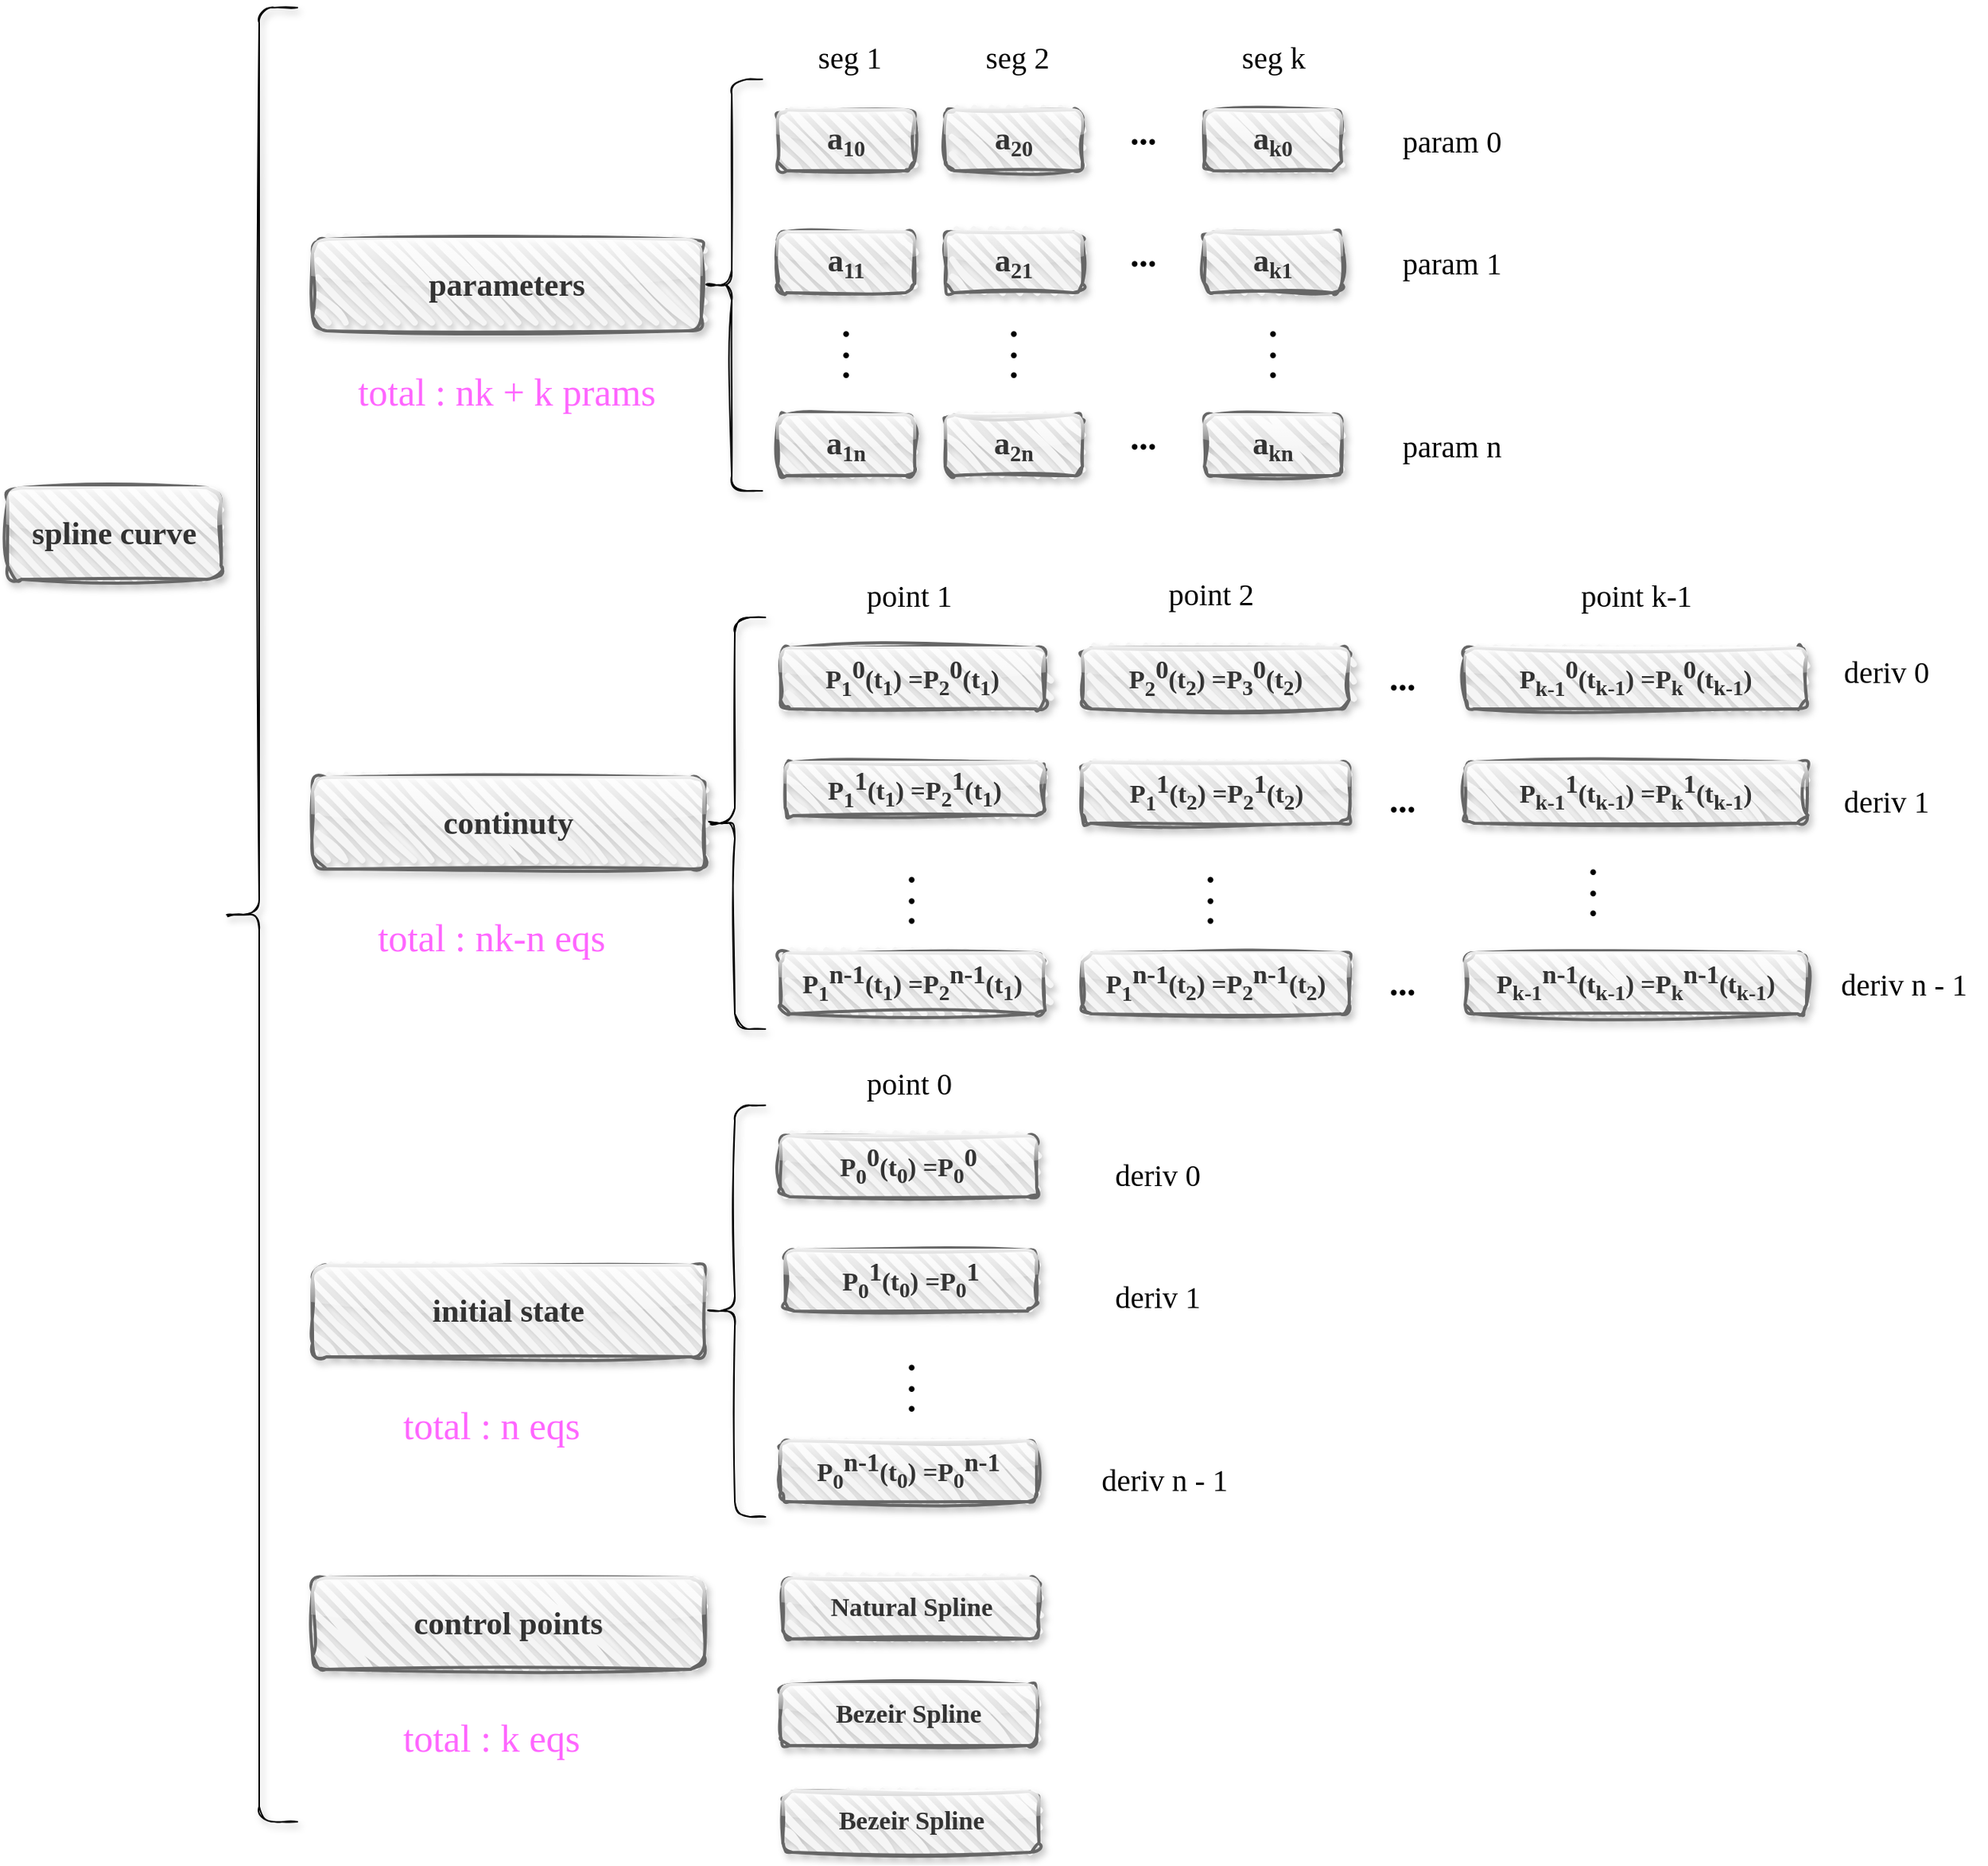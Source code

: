 <mxfile version="20.8.10" type="github">
  <diagram id="RP8IWfwk39rAmQziPTDp" name="第 1 页">
    <mxGraphModel dx="1353" dy="870" grid="1" gridSize="10" guides="1" tooltips="1" connect="1" arrows="1" fold="1" page="0" pageScale="1" pageWidth="827" pageHeight="1169" math="0" shadow="0">
      <root>
        <mxCell id="0" />
        <mxCell id="1" parent="0" />
        <mxCell id="UCBTB68MIQLqstXjyW7Y-3" value="spline curve" style="rounded=1;whiteSpace=wrap;html=1;strokeWidth=2;fillWeight=4;hachureGap=8;hachureAngle=45;fillColor=#f5f5f5;sketch=1;shadow=1;glass=1;fillStyle=hatch;fontFamily=Comic Sans MS;fontSize=21;strokeColor=#666666;curveFitting=1;jiggle=2;fontStyle=1;fontColor=#333333;" parent="1" vertex="1">
          <mxGeometry x="60" y="515" width="140" height="60" as="geometry" />
        </mxCell>
        <mxCell id="UCBTB68MIQLqstXjyW7Y-6" value="parameters" style="rounded=1;whiteSpace=wrap;html=1;strokeWidth=2;fillWeight=4;hachureGap=8;hachureAngle=45;fillColor=#f5f5f5;sketch=1;shadow=1;glass=1;fillStyle=hatch;fontFamily=Comic Sans MS;fontSize=21;strokeColor=#666666;curveFitting=1;jiggle=2;fontStyle=1;fontColor=#333333;" parent="1" vertex="1">
          <mxGeometry x="260" y="352" width="255" height="60" as="geometry" />
        </mxCell>
        <mxCell id="UCBTB68MIQLqstXjyW7Y-7" value="" style="shape=curlyBracket;whiteSpace=wrap;html=1;rounded=1;labelPosition=left;verticalLabelPosition=middle;align=right;verticalAlign=middle;shadow=1;glass=1;sketch=1;fillStyle=hatch;strokeWidth=1;fontFamily=Comic Sans MS;fontSize=21;fontColor=#663300;gradientColor=none;" parent="1" vertex="1">
          <mxGeometry x="200" y="200" width="50" height="1190" as="geometry" />
        </mxCell>
        <mxCell id="UCBTB68MIQLqstXjyW7Y-8" value="" style="shape=curlyBracket;whiteSpace=wrap;html=1;rounded=1;labelPosition=left;verticalLabelPosition=middle;align=right;verticalAlign=middle;shadow=1;glass=1;sketch=1;fillStyle=hatch;strokeWidth=1;fontFamily=Comic Sans MS;fontSize=21;fontColor=#663300;gradientColor=none;" parent="1" vertex="1">
          <mxGeometry x="515" y="247" width="40" height="270" as="geometry" />
        </mxCell>
        <mxCell id="UCBTB68MIQLqstXjyW7Y-10" value="a&lt;span style=&quot;font-size: 17.5px;&quot;&gt;&lt;sub&gt;11&lt;/sub&gt;&lt;/span&gt;" style="rounded=1;whiteSpace=wrap;html=1;strokeWidth=2;fillWeight=4;hachureGap=8;hachureAngle=45;fillColor=#f5f5f5;sketch=1;shadow=1;glass=1;fillStyle=hatch;fontFamily=Comic Sans MS;fontSize=21;strokeColor=#666666;curveFitting=1;jiggle=2;fontStyle=1;fontColor=#333333;" parent="1" vertex="1">
          <mxGeometry x="565" y="347" width="90" height="40" as="geometry" />
        </mxCell>
        <mxCell id="UCBTB68MIQLqstXjyW7Y-13" value="&lt;p style=&quot;line-height: 60%; font-size: 23px;&quot;&gt;&lt;b&gt;.&lt;br&gt;.&lt;br&gt;.&lt;/b&gt;&lt;br&gt;&lt;/p&gt;" style="text;html=1;strokeColor=none;fillColor=none;align=center;verticalAlign=middle;whiteSpace=wrap;rounded=0;fontSize=21;fontFamily=Comic Sans MS;fontColor=#000000;" parent="1" vertex="1">
          <mxGeometry x="580" y="407" width="60" height="30" as="geometry" />
        </mxCell>
        <mxCell id="UCBTB68MIQLqstXjyW7Y-14" value="a&lt;span style=&quot;font-size: 17.5px;&quot;&gt;&lt;sub&gt;1n&lt;/sub&gt;&lt;/span&gt;" style="rounded=1;whiteSpace=wrap;html=1;strokeWidth=2;fillWeight=4;hachureGap=8;hachureAngle=45;fillColor=#f5f5f5;sketch=1;shadow=1;glass=1;fillStyle=hatch;fontFamily=Comic Sans MS;fontSize=21;strokeColor=#666666;curveFitting=1;jiggle=2;fontStyle=1;fontColor=#333333;" parent="1" vertex="1">
          <mxGeometry x="565" y="467" width="90" height="40" as="geometry" />
        </mxCell>
        <mxCell id="UCBTB68MIQLqstXjyW7Y-15" value="a&lt;span style=&quot;font-size: 17.5px;&quot;&gt;&lt;sub&gt;20&lt;/sub&gt;&lt;/span&gt;" style="rounded=1;whiteSpace=wrap;html=1;strokeWidth=2;fillWeight=4;hachureGap=8;hachureAngle=45;fillColor=#f5f5f5;sketch=1;shadow=1;glass=1;fillStyle=hatch;fontFamily=Comic Sans MS;fontSize=21;strokeColor=#666666;curveFitting=1;jiggle=2;fontStyle=1;fontColor=#333333;" parent="1" vertex="1">
          <mxGeometry x="675" y="267" width="90" height="40" as="geometry" />
        </mxCell>
        <mxCell id="UCBTB68MIQLqstXjyW7Y-16" value="a&lt;span style=&quot;font-size: 17.5px;&quot;&gt;&lt;sub&gt;21&lt;/sub&gt;&lt;/span&gt;" style="rounded=1;whiteSpace=wrap;html=1;strokeWidth=2;fillWeight=4;hachureGap=8;hachureAngle=45;fillColor=#f5f5f5;sketch=1;shadow=1;glass=1;fillStyle=hatch;fontFamily=Comic Sans MS;fontSize=21;strokeColor=#666666;curveFitting=1;jiggle=2;fontStyle=1;fontColor=#333333;" parent="1" vertex="1">
          <mxGeometry x="675" y="347" width="90" height="40" as="geometry" />
        </mxCell>
        <mxCell id="UCBTB68MIQLqstXjyW7Y-17" value="&lt;p style=&quot;line-height: 60%; font-size: 23px;&quot;&gt;&lt;b&gt;.&lt;br&gt;.&lt;br&gt;.&lt;/b&gt;&lt;br&gt;&lt;/p&gt;" style="text;html=1;strokeColor=none;fillColor=none;align=center;verticalAlign=middle;whiteSpace=wrap;rounded=0;fontSize=21;fontFamily=Comic Sans MS;fontColor=#000000;" parent="1" vertex="1">
          <mxGeometry x="690" y="407" width="60" height="30" as="geometry" />
        </mxCell>
        <mxCell id="UCBTB68MIQLqstXjyW7Y-18" value="a&lt;span style=&quot;font-size: 17.5px;&quot;&gt;&lt;sub&gt;2n&lt;/sub&gt;&lt;/span&gt;" style="rounded=1;whiteSpace=wrap;html=1;strokeWidth=2;fillWeight=4;hachureGap=8;hachureAngle=45;fillColor=#f5f5f5;sketch=1;shadow=1;glass=1;fillStyle=hatch;fontFamily=Comic Sans MS;fontSize=21;strokeColor=#666666;curveFitting=1;jiggle=2;fontStyle=1;fontColor=#333333;" parent="1" vertex="1">
          <mxGeometry x="675" y="467" width="90" height="40" as="geometry" />
        </mxCell>
        <mxCell id="UCBTB68MIQLqstXjyW7Y-19" value="a&lt;span style=&quot;font-size: 17.5px;&quot;&gt;&lt;sub&gt;10&lt;/sub&gt;&lt;/span&gt;" style="rounded=1;whiteSpace=wrap;html=1;strokeWidth=2;fillWeight=4;hachureGap=8;hachureAngle=45;fillColor=#f5f5f5;sketch=1;shadow=1;glass=1;fillStyle=hatch;fontFamily=Comic Sans MS;fontSize=21;strokeColor=#666666;curveFitting=1;jiggle=2;fontStyle=1;fontColor=#333333;" parent="1" vertex="1">
          <mxGeometry x="565" y="267" width="90" height="40" as="geometry" />
        </mxCell>
        <mxCell id="UCBTB68MIQLqstXjyW7Y-20" value="a&lt;span style=&quot;font-size: 17.5px;&quot;&gt;&lt;sub&gt;k0&lt;/sub&gt;&lt;/span&gt;" style="rounded=1;whiteSpace=wrap;html=1;strokeWidth=2;fillWeight=4;hachureGap=8;hachureAngle=45;fillColor=#f5f5f5;sketch=1;shadow=1;glass=1;fillStyle=hatch;fontFamily=Comic Sans MS;fontSize=21;strokeColor=#666666;curveFitting=1;jiggle=2;fontStyle=1;fontColor=#333333;" parent="1" vertex="1">
          <mxGeometry x="845" y="267" width="90" height="40" as="geometry" />
        </mxCell>
        <mxCell id="UCBTB68MIQLqstXjyW7Y-21" value="a&lt;span style=&quot;font-size: 17.5px;&quot;&gt;&lt;sub&gt;k1&lt;/sub&gt;&lt;/span&gt;" style="rounded=1;whiteSpace=wrap;html=1;strokeWidth=2;fillWeight=4;hachureGap=8;hachureAngle=45;fillColor=#f5f5f5;sketch=1;shadow=1;glass=1;fillStyle=hatch;fontFamily=Comic Sans MS;fontSize=21;strokeColor=#666666;curveFitting=1;jiggle=2;fontStyle=1;fontColor=#333333;" parent="1" vertex="1">
          <mxGeometry x="845" y="347" width="90" height="40" as="geometry" />
        </mxCell>
        <mxCell id="UCBTB68MIQLqstXjyW7Y-22" value="&lt;p style=&quot;line-height: 60%; font-size: 23px;&quot;&gt;&lt;b&gt;.&lt;br&gt;.&lt;br&gt;.&lt;/b&gt;&lt;br&gt;&lt;/p&gt;" style="text;html=1;strokeColor=none;fillColor=none;align=center;verticalAlign=middle;whiteSpace=wrap;rounded=0;fontSize=21;fontFamily=Comic Sans MS;fontColor=#000000;" parent="1" vertex="1">
          <mxGeometry x="860" y="407" width="60" height="30" as="geometry" />
        </mxCell>
        <mxCell id="UCBTB68MIQLqstXjyW7Y-23" value="a&lt;span style=&quot;font-size: 17.5px;&quot;&gt;&lt;sub&gt;kn&lt;/sub&gt;&lt;/span&gt;" style="rounded=1;whiteSpace=wrap;html=1;strokeWidth=2;fillWeight=4;hachureGap=8;hachureAngle=45;fillColor=#f5f5f5;sketch=1;shadow=1;glass=1;fillStyle=hatch;fontFamily=Comic Sans MS;fontSize=21;strokeColor=#666666;curveFitting=1;jiggle=2;fontStyle=1;fontColor=#333333;" parent="1" vertex="1">
          <mxGeometry x="845" y="467" width="90" height="40" as="geometry" />
        </mxCell>
        <mxCell id="UCBTB68MIQLqstXjyW7Y-24" value="&lt;p style=&quot;line-height: 60%; font-size: 23px;&quot;&gt;&lt;b&gt;...&lt;/b&gt;&lt;br&gt;&lt;/p&gt;" style="text;html=1;strokeColor=none;fillColor=none;align=center;verticalAlign=middle;whiteSpace=wrap;rounded=0;fontSize=21;fontFamily=Comic Sans MS;fontColor=#000000;" parent="1" vertex="1">
          <mxGeometry x="775" y="267" width="60" height="30" as="geometry" />
        </mxCell>
        <mxCell id="UCBTB68MIQLqstXjyW7Y-25" value="&lt;p style=&quot;line-height: 60%; font-size: 23px;&quot;&gt;&lt;b&gt;...&lt;/b&gt;&lt;br&gt;&lt;/p&gt;" style="text;html=1;strokeColor=none;fillColor=none;align=center;verticalAlign=middle;whiteSpace=wrap;rounded=0;fontSize=21;fontFamily=Comic Sans MS;fontColor=#000000;" parent="1" vertex="1">
          <mxGeometry x="775" y="347" width="60" height="30" as="geometry" />
        </mxCell>
        <mxCell id="UCBTB68MIQLqstXjyW7Y-26" value="&lt;p style=&quot;line-height: 60%; font-size: 23px;&quot;&gt;&lt;b&gt;...&lt;/b&gt;&lt;br&gt;&lt;/p&gt;" style="text;html=1;strokeColor=none;fillColor=none;align=center;verticalAlign=middle;whiteSpace=wrap;rounded=0;fontSize=21;fontFamily=Comic Sans MS;fontColor=#000000;" parent="1" vertex="1">
          <mxGeometry x="775" y="467" width="60" height="30" as="geometry" />
        </mxCell>
        <mxCell id="UCBTB68MIQLqstXjyW7Y-28" value="&lt;p style=&quot;line-height: 60%; font-size: 20px;&quot;&gt;&lt;span style=&quot;font-size: 20px;&quot;&gt;seg 1&lt;/span&gt;&lt;br style=&quot;font-size: 20px;&quot;&gt;&lt;/p&gt;" style="text;html=1;strokeColor=none;fillColor=none;align=center;verticalAlign=middle;whiteSpace=wrap;rounded=0;fontSize=20;fontFamily=Comic Sans MS;fontColor=#000000;fontStyle=0" parent="1" vertex="1">
          <mxGeometry x="570" y="217" width="85" height="30" as="geometry" />
        </mxCell>
        <mxCell id="UCBTB68MIQLqstXjyW7Y-29" value="&lt;p style=&quot;line-height: 60%; font-size: 20px;&quot;&gt;&lt;span style=&quot;font-size: 20px;&quot;&gt;seg 2&lt;/span&gt;&lt;br style=&quot;font-size: 20px;&quot;&gt;&lt;/p&gt;" style="text;html=1;strokeColor=none;fillColor=none;align=center;verticalAlign=middle;whiteSpace=wrap;rounded=0;fontSize=20;fontFamily=Comic Sans MS;fontColor=#000000;fontStyle=0" parent="1" vertex="1">
          <mxGeometry x="680" y="217" width="85" height="30" as="geometry" />
        </mxCell>
        <mxCell id="UCBTB68MIQLqstXjyW7Y-30" value="&lt;p style=&quot;line-height: 60%; font-size: 20px;&quot;&gt;&lt;span style=&quot;font-size: 20px;&quot;&gt;seg k&lt;/span&gt;&lt;br style=&quot;font-size: 20px;&quot;&gt;&lt;/p&gt;" style="text;html=1;strokeColor=none;fillColor=none;align=center;verticalAlign=middle;whiteSpace=wrap;rounded=0;fontSize=20;fontFamily=Comic Sans MS;fontColor=#000000;fontStyle=0" parent="1" vertex="1">
          <mxGeometry x="847.5" y="217" width="85" height="30" as="geometry" />
        </mxCell>
        <mxCell id="UCBTB68MIQLqstXjyW7Y-31" value="&lt;p style=&quot;line-height: 60%; font-size: 20px;&quot;&gt;&lt;span style=&quot;font-size: 20px;&quot;&gt;param 0&lt;/span&gt;&lt;br style=&quot;font-size: 20px;&quot;&gt;&lt;/p&gt;" style="text;html=1;strokeColor=none;fillColor=none;align=center;verticalAlign=middle;whiteSpace=wrap;rounded=0;fontSize=20;fontFamily=Comic Sans MS;fontColor=#000000;fontStyle=0" parent="1" vertex="1">
          <mxGeometry x="965" y="272" width="85" height="30" as="geometry" />
        </mxCell>
        <mxCell id="UCBTB68MIQLqstXjyW7Y-32" value="&lt;p style=&quot;line-height: 60%; font-size: 20px;&quot;&gt;&lt;span style=&quot;font-size: 20px;&quot;&gt;param 1&lt;/span&gt;&lt;br style=&quot;font-size: 20px;&quot;&gt;&lt;/p&gt;" style="text;html=1;strokeColor=none;fillColor=none;align=center;verticalAlign=middle;whiteSpace=wrap;rounded=0;fontSize=20;fontFamily=Comic Sans MS;fontColor=#000000;fontStyle=0" parent="1" vertex="1">
          <mxGeometry x="965" y="352" width="85" height="30" as="geometry" />
        </mxCell>
        <mxCell id="UCBTB68MIQLqstXjyW7Y-33" value="&lt;p style=&quot;line-height: 60%; font-size: 20px;&quot;&gt;&lt;span style=&quot;font-size: 20px;&quot;&gt;param n&lt;/span&gt;&lt;br style=&quot;font-size: 20px;&quot;&gt;&lt;/p&gt;" style="text;html=1;strokeColor=none;fillColor=none;align=center;verticalAlign=middle;whiteSpace=wrap;rounded=0;fontSize=20;fontFamily=Comic Sans MS;fontColor=#000000;fontStyle=0" parent="1" vertex="1">
          <mxGeometry x="965" y="472" width="85" height="30" as="geometry" />
        </mxCell>
        <mxCell id="UCBTB68MIQLqstXjyW7Y-34" value="&lt;p style=&quot;line-height: 60%; font-size: 25px;&quot;&gt;&lt;span style=&quot;font-size: 25px;&quot;&gt;total : nk + k prams&lt;/span&gt;&lt;br style=&quot;font-size: 25px;&quot;&gt;&lt;/p&gt;" style="text;html=1;strokeColor=none;fillColor=none;align=center;verticalAlign=middle;whiteSpace=wrap;rounded=0;fontSize=25;fontFamily=Comic Sans MS;fontColor=#FF66FF;fontStyle=0" parent="1" vertex="1">
          <mxGeometry x="240" y="437" width="295" height="30" as="geometry" />
        </mxCell>
        <mxCell id="UCBTB68MIQLqstXjyW7Y-35" value="continuty" style="rounded=1;whiteSpace=wrap;html=1;strokeWidth=2;fillWeight=4;hachureGap=8;hachureAngle=45;fillColor=#f5f5f5;sketch=1;shadow=1;glass=1;fillStyle=hatch;fontFamily=Comic Sans MS;fontSize=21;strokeColor=#666666;curveFitting=1;jiggle=2;fontStyle=1;fontColor=#333333;" parent="1" vertex="1">
          <mxGeometry x="260" y="705" width="257" height="60" as="geometry" />
        </mxCell>
        <mxCell id="UCBTB68MIQLqstXjyW7Y-36" value="" style="shape=curlyBracket;whiteSpace=wrap;html=1;rounded=1;labelPosition=left;verticalLabelPosition=middle;align=right;verticalAlign=middle;shadow=1;glass=1;sketch=1;fillStyle=hatch;strokeWidth=1;fontFamily=Comic Sans MS;fontSize=21;fontColor=#663300;gradientColor=none;" parent="1" vertex="1">
          <mxGeometry x="517" y="600" width="40" height="270" as="geometry" />
        </mxCell>
        <mxCell id="UCBTB68MIQLqstXjyW7Y-38" value="&lt;p style=&quot;line-height: 60%; font-size: 23px;&quot;&gt;&lt;b&gt;.&lt;br&gt;.&lt;br&gt;.&lt;/b&gt;&lt;br&gt;&lt;/p&gt;" style="text;html=1;strokeColor=none;fillColor=none;align=center;verticalAlign=middle;whiteSpace=wrap;rounded=0;fontSize=21;fontFamily=Comic Sans MS;fontColor=#000000;" parent="1" vertex="1">
          <mxGeometry x="622.5" y="765" width="60" height="30" as="geometry" />
        </mxCell>
        <mxCell id="UCBTB68MIQLqstXjyW7Y-42" value="&lt;p style=&quot;line-height: 60%; font-size: 23px;&quot;&gt;&lt;b&gt;.&lt;br&gt;.&lt;br&gt;.&lt;/b&gt;&lt;br&gt;&lt;/p&gt;" style="text;html=1;strokeColor=none;fillColor=none;align=center;verticalAlign=middle;whiteSpace=wrap;rounded=0;fontSize=21;fontFamily=Comic Sans MS;fontColor=#000000;" parent="1" vertex="1">
          <mxGeometry x="819" y="765" width="60" height="30" as="geometry" />
        </mxCell>
        <mxCell id="UCBTB68MIQLqstXjyW7Y-44" value="P&lt;span style=&quot;font-size: 17px;&quot;&gt;&lt;sub&gt;1&lt;/sub&gt;&lt;/span&gt;&lt;sup style=&quot;font-size: 17px;&quot;&gt;0&lt;/sup&gt;(t&lt;sub&gt;1&lt;/sub&gt;) =P&lt;sub&gt;2&lt;/sub&gt;&lt;sup style=&quot;border-color: var(--border-color); font-size: 17px;&quot;&gt;0&lt;/sup&gt;(t&lt;sub style=&quot;border-color: var(--border-color);&quot;&gt;1&lt;/sub&gt;)" style="rounded=1;whiteSpace=wrap;html=1;strokeWidth=2;fillWeight=4;hachureGap=8;hachureAngle=45;fillColor=#f5f5f5;sketch=1;shadow=1;glass=1;fillStyle=hatch;fontFamily=Comic Sans MS;fontSize=17;strokeColor=#666666;curveFitting=1;jiggle=2;fontStyle=1;fontColor=#333333;" parent="1" vertex="1">
          <mxGeometry x="567" y="620" width="173" height="40" as="geometry" />
        </mxCell>
        <mxCell id="UCBTB68MIQLqstXjyW7Y-47" value="&lt;p style=&quot;line-height: 60%; font-size: 23px;&quot;&gt;&lt;b&gt;.&lt;br&gt;.&lt;br&gt;.&lt;/b&gt;&lt;br&gt;&lt;/p&gt;" style="text;html=1;strokeColor=none;fillColor=none;align=center;verticalAlign=middle;whiteSpace=wrap;rounded=0;fontSize=21;fontFamily=Comic Sans MS;fontColor=#000000;" parent="1" vertex="1">
          <mxGeometry x="1070" y="760" width="60" height="30" as="geometry" />
        </mxCell>
        <mxCell id="UCBTB68MIQLqstXjyW7Y-49" value="&lt;p style=&quot;line-height: 60%; font-size: 23px;&quot;&gt;&lt;b&gt;...&lt;/b&gt;&lt;br&gt;&lt;/p&gt;" style="text;html=1;strokeColor=none;fillColor=none;align=center;verticalAlign=middle;whiteSpace=wrap;rounded=0;fontSize=21;fontFamily=Comic Sans MS;fontColor=#000000;" parent="1" vertex="1">
          <mxGeometry x="945" y="625" width="60" height="30" as="geometry" />
        </mxCell>
        <mxCell id="UCBTB68MIQLqstXjyW7Y-50" value="&lt;p style=&quot;line-height: 60%; font-size: 23px;&quot;&gt;&lt;b&gt;...&lt;/b&gt;&lt;br&gt;&lt;/p&gt;" style="text;html=1;strokeColor=none;fillColor=none;align=center;verticalAlign=middle;whiteSpace=wrap;rounded=0;fontSize=21;fontFamily=Comic Sans MS;fontColor=#000000;" parent="1" vertex="1">
          <mxGeometry x="945" y="705" width="60" height="30" as="geometry" />
        </mxCell>
        <mxCell id="UCBTB68MIQLqstXjyW7Y-51" value="&lt;p style=&quot;line-height: 60%; font-size: 23px;&quot;&gt;&lt;b&gt;...&lt;/b&gt;&lt;br&gt;&lt;/p&gt;" style="text;html=1;strokeColor=none;fillColor=none;align=center;verticalAlign=middle;whiteSpace=wrap;rounded=0;fontSize=21;fontFamily=Comic Sans MS;fontColor=#000000;" parent="1" vertex="1">
          <mxGeometry x="945" y="825" width="60" height="30" as="geometry" />
        </mxCell>
        <mxCell id="UCBTB68MIQLqstXjyW7Y-52" value="&lt;p style=&quot;line-height: 60%; font-size: 20px;&quot;&gt;&lt;span style=&quot;font-size: 20px;&quot;&gt;point 1&lt;/span&gt;&lt;br style=&quot;font-size: 20px;&quot;&gt;&lt;/p&gt;" style="text;html=1;strokeColor=none;fillColor=none;align=center;verticalAlign=middle;whiteSpace=wrap;rounded=0;fontSize=20;fontFamily=Comic Sans MS;fontColor=#000000;fontStyle=0" parent="1" vertex="1">
          <mxGeometry x="608.5" y="570" width="85" height="30" as="geometry" />
        </mxCell>
        <mxCell id="UCBTB68MIQLqstXjyW7Y-53" value="&lt;p style=&quot;line-height: 60%; font-size: 20px;&quot;&gt;&lt;span style=&quot;font-size: 20px;&quot;&gt;point 2&lt;/span&gt;&lt;br style=&quot;font-size: 20px;&quot;&gt;&lt;/p&gt;" style="text;html=1;strokeColor=none;fillColor=none;align=center;verticalAlign=middle;whiteSpace=wrap;rounded=0;fontSize=20;fontFamily=Comic Sans MS;fontColor=#000000;fontStyle=0" parent="1" vertex="1">
          <mxGeometry x="806.5" y="569" width="85" height="30" as="geometry" />
        </mxCell>
        <mxCell id="UCBTB68MIQLqstXjyW7Y-54" value="&lt;p style=&quot;line-height: 60%; font-size: 20px;&quot;&gt;&lt;span style=&quot;font-size: 20px;&quot;&gt;point k-1&lt;/span&gt;&lt;br style=&quot;font-size: 20px;&quot;&gt;&lt;/p&gt;" style="text;html=1;strokeColor=none;fillColor=none;align=center;verticalAlign=middle;whiteSpace=wrap;rounded=0;fontSize=20;fontFamily=Comic Sans MS;fontColor=#000000;fontStyle=0" parent="1" vertex="1">
          <mxGeometry x="1085.5" y="570" width="85" height="30" as="geometry" />
        </mxCell>
        <mxCell id="UCBTB68MIQLqstXjyW7Y-55" value="&lt;p style=&quot;line-height: 60%; font-size: 20px;&quot;&gt;&lt;span style=&quot;font-size: 20px;&quot;&gt;deriv 0&lt;/span&gt;&lt;br style=&quot;font-size: 20px;&quot;&gt;&lt;/p&gt;" style="text;html=1;strokeColor=none;fillColor=none;align=center;verticalAlign=middle;whiteSpace=wrap;rounded=0;fontSize=20;fontFamily=Comic Sans MS;fontColor=#000000;fontStyle=0" parent="1" vertex="1">
          <mxGeometry x="1250" y="620" width="85" height="30" as="geometry" />
        </mxCell>
        <mxCell id="UCBTB68MIQLqstXjyW7Y-56" value="deriv&lt;span style=&quot;background-color: initial;&quot;&gt;&amp;nbsp;1&lt;/span&gt;" style="text;html=1;strokeColor=none;fillColor=none;align=center;verticalAlign=middle;whiteSpace=wrap;rounded=0;fontSize=20;fontFamily=Comic Sans MS;fontColor=#000000;fontStyle=0" parent="1" vertex="1">
          <mxGeometry x="1250" y="705" width="85" height="30" as="geometry" />
        </mxCell>
        <mxCell id="UCBTB68MIQLqstXjyW7Y-57" value="&lt;p style=&quot;line-height: 60%; font-size: 20px;&quot;&gt;&lt;span style=&quot;font-size: 20px;&quot;&gt;deriv n - 1&lt;/span&gt;&lt;br style=&quot;font-size: 20px;&quot;&gt;&lt;/p&gt;" style="text;html=1;strokeColor=none;fillColor=none;align=center;verticalAlign=middle;whiteSpace=wrap;rounded=0;fontSize=20;fontFamily=Comic Sans MS;fontColor=#000000;fontStyle=0" parent="1" vertex="1">
          <mxGeometry x="1250" y="825" width="108" height="30" as="geometry" />
        </mxCell>
        <mxCell id="UCBTB68MIQLqstXjyW7Y-58" value="&lt;p style=&quot;line-height: 60%; font-size: 25px;&quot;&gt;&lt;span style=&quot;font-size: 25px;&quot;&gt;total : nk-n eqs&lt;/span&gt;&lt;br style=&quot;font-size: 25px;&quot;&gt;&lt;/p&gt;" style="text;html=1;strokeColor=none;fillColor=none;align=center;verticalAlign=middle;whiteSpace=wrap;rounded=0;fontSize=25;fontFamily=Comic Sans MS;fontColor=#FF66FF;fontStyle=0" parent="1" vertex="1">
          <mxGeometry x="230" y="795" width="295" height="30" as="geometry" />
        </mxCell>
        <mxCell id="UCBTB68MIQLqstXjyW7Y-59" value="P&lt;span style=&quot;font-size: 17px;&quot;&gt;&lt;sub&gt;1&lt;/sub&gt;&lt;/span&gt;&lt;sup style=&quot;font-size: 17px;&quot;&gt;1&lt;/sup&gt;(t&lt;sub style=&quot;border-color: var(--border-color);&quot;&gt;1&lt;/sub&gt;) =P&lt;sub&gt;2&lt;/sub&gt;&lt;sup style=&quot;border-color: var(--border-color); font-size: 17px;&quot;&gt;1&lt;/sup&gt;(t&lt;sub style=&quot;border-color: var(--border-color);&quot;&gt;1&lt;/sub&gt;)" style="rounded=1;whiteSpace=wrap;html=1;strokeWidth=2;fillWeight=4;hachureGap=8;hachureAngle=45;fillColor=#f5f5f5;sketch=1;shadow=1;glass=1;fillStyle=hatch;fontFamily=Comic Sans MS;fontSize=17;strokeColor=#666666;curveFitting=1;jiggle=2;fontStyle=1;fontColor=#333333;" parent="1" vertex="1">
          <mxGeometry x="570" y="695" width="170" height="35" as="geometry" />
        </mxCell>
        <mxCell id="UCBTB68MIQLqstXjyW7Y-60" value="P&lt;span style=&quot;font-size: 17px;&quot;&gt;&lt;sub&gt;1&lt;/sub&gt;&lt;/span&gt;&lt;sup style=&quot;font-size: 17px;&quot;&gt;n-1&lt;/sup&gt;(t&lt;sub style=&quot;border-color: var(--border-color);&quot;&gt;1&lt;/sub&gt;) =P&lt;sub&gt;2&lt;/sub&gt;&lt;sup style=&quot;border-color: var(--border-color); font-size: 17px;&quot;&gt;n-1&lt;/sup&gt;(t&lt;sub style=&quot;border-color: var(--border-color);&quot;&gt;1&lt;/sub&gt;)" style="rounded=1;whiteSpace=wrap;html=1;strokeWidth=2;fillWeight=4;hachureGap=8;hachureAngle=45;fillColor=#f5f5f5;sketch=1;shadow=1;glass=1;fillStyle=hatch;fontFamily=Comic Sans MS;fontSize=17;strokeColor=#666666;curveFitting=1;jiggle=2;fontStyle=1;fontColor=#333333;" parent="1" vertex="1">
          <mxGeometry x="567" y="820" width="173" height="40" as="geometry" />
        </mxCell>
        <mxCell id="oR7v59_F0ANWu25ovcYS-1" value="P&lt;span style=&quot;font-size: 17px;&quot;&gt;&lt;sub&gt;2&lt;/sub&gt;&lt;/span&gt;&lt;sup style=&quot;font-size: 17px;&quot;&gt;0&lt;/sup&gt;(t&lt;sub style=&quot;border-color: var(--border-color);&quot;&gt;2&lt;/sub&gt;) =P&lt;sub&gt;3&lt;/sub&gt;&lt;sup style=&quot;border-color: var(--border-color); font-size: 17px;&quot;&gt;0&lt;/sup&gt;(t&lt;sub style=&quot;border-color: var(--border-color);&quot;&gt;2&lt;/sub&gt;)" style="rounded=1;whiteSpace=wrap;html=1;strokeWidth=2;fillWeight=4;hachureGap=8;hachureAngle=45;fillColor=#f5f5f5;sketch=1;shadow=1;glass=1;fillStyle=hatch;fontFamily=Comic Sans MS;fontSize=17;strokeColor=#666666;curveFitting=1;jiggle=2;fontStyle=1;fontColor=#333333;" parent="1" vertex="1">
          <mxGeometry x="765" y="620" width="175" height="40" as="geometry" />
        </mxCell>
        <mxCell id="oR7v59_F0ANWu25ovcYS-2" value="P&lt;span style=&quot;font-size: 17px;&quot;&gt;&lt;sub&gt;1&lt;/sub&gt;&lt;/span&gt;&lt;sup style=&quot;font-size: 17px;&quot;&gt;1&lt;/sup&gt;(t&lt;sub style=&quot;border-color: var(--border-color);&quot;&gt;2&lt;/sub&gt;) =P&lt;sub&gt;2&lt;/sub&gt;&lt;sup style=&quot;border-color: var(--border-color); font-size: 17px;&quot;&gt;1&lt;/sup&gt;(t&lt;sub style=&quot;border-color: var(--border-color);&quot;&gt;2&lt;/sub&gt;)" style="rounded=1;whiteSpace=wrap;html=1;strokeWidth=2;fillWeight=4;hachureGap=8;hachureAngle=45;fillColor=#f5f5f5;sketch=1;shadow=1;glass=1;fillStyle=hatch;fontFamily=Comic Sans MS;fontSize=17;strokeColor=#666666;curveFitting=1;jiggle=2;fontStyle=1;fontColor=#333333;" parent="1" vertex="1">
          <mxGeometry x="764.5" y="695" width="175.5" height="40" as="geometry" />
        </mxCell>
        <mxCell id="oR7v59_F0ANWu25ovcYS-3" value="P&lt;span style=&quot;font-size: 17px;&quot;&gt;&lt;sub&gt;1&lt;/sub&gt;&lt;/span&gt;&lt;sup style=&quot;font-size: 17px;&quot;&gt;n-1&lt;/sup&gt;(t&lt;sub style=&quot;border-color: var(--border-color);&quot;&gt;2&lt;/sub&gt;) =P&lt;sub&gt;2&lt;/sub&gt;&lt;sup style=&quot;border-color: var(--border-color); font-size: 17px;&quot;&gt;n-1&lt;/sup&gt;(t&lt;sub style=&quot;border-color: var(--border-color);&quot;&gt;2&lt;/sub&gt;)" style="rounded=1;whiteSpace=wrap;html=1;strokeWidth=2;fillWeight=4;hachureGap=8;hachureAngle=45;fillColor=#f5f5f5;sketch=1;shadow=1;glass=1;fillStyle=hatch;fontFamily=Comic Sans MS;fontSize=17;strokeColor=#666666;curveFitting=1;jiggle=2;fontStyle=1;fontColor=#333333;" parent="1" vertex="1">
          <mxGeometry x="765" y="820" width="175" height="40" as="geometry" />
        </mxCell>
        <mxCell id="oR7v59_F0ANWu25ovcYS-4" value="P&lt;span style=&quot;font-size: 17px;&quot;&gt;&lt;sub&gt;k-1&lt;/sub&gt;&lt;/span&gt;&lt;sup style=&quot;font-size: 17px;&quot;&gt;0&lt;/sup&gt;(t&lt;sub&gt;k-1&lt;/sub&gt;) =P&lt;sub&gt;k&lt;/sub&gt;&lt;sup style=&quot;border-color: var(--border-color); font-size: 17px;&quot;&gt;0&lt;/sup&gt;(t&lt;sub style=&quot;border-color: var(--border-color);&quot;&gt;k-1&lt;/sub&gt;)" style="rounded=1;whiteSpace=wrap;html=1;strokeWidth=2;fillWeight=4;hachureGap=8;hachureAngle=45;fillColor=#f5f5f5;sketch=1;shadow=1;glass=1;fillStyle=hatch;fontFamily=Comic Sans MS;fontSize=17;strokeColor=#666666;curveFitting=1;jiggle=2;fontStyle=1;fontColor=#333333;" parent="1" vertex="1">
          <mxGeometry x="1016" y="620" width="224" height="40" as="geometry" />
        </mxCell>
        <mxCell id="oR7v59_F0ANWu25ovcYS-5" value="P&lt;sub style=&quot;border-color: var(--border-color);&quot;&gt;k-1&lt;/sub&gt;&lt;sup style=&quot;border-color: var(--border-color); font-size: 17px;&quot;&gt;1&lt;/sup&gt;(t&lt;sub style=&quot;border-color: var(--border-color);&quot;&gt;k-1&lt;/sub&gt;) =P&lt;sub style=&quot;border-color: var(--border-color);&quot;&gt;k&lt;/sub&gt;&lt;sup style=&quot;border-color: var(--border-color); font-size: 17px;&quot;&gt;1&lt;/sup&gt;(t&lt;sub style=&quot;border-color: var(--border-color);&quot;&gt;k-1&lt;/sub&gt;)" style="rounded=1;whiteSpace=wrap;html=1;strokeWidth=2;fillWeight=4;hachureGap=8;hachureAngle=45;fillColor=#f5f5f5;sketch=1;shadow=1;glass=1;fillStyle=hatch;fontFamily=Comic Sans MS;fontSize=17;strokeColor=#666666;curveFitting=1;jiggle=2;fontStyle=1;fontColor=#333333;" parent="1" vertex="1">
          <mxGeometry x="1016" y="695" width="224" height="40" as="geometry" />
        </mxCell>
        <mxCell id="oR7v59_F0ANWu25ovcYS-6" value="P&lt;sub style=&quot;border-color: var(--border-color);&quot;&gt;k-1&lt;/sub&gt;&lt;sup style=&quot;border-color: var(--border-color); font-size: 17px;&quot;&gt;n-1&lt;/sup&gt;(t&lt;sub style=&quot;border-color: var(--border-color);&quot;&gt;k-1&lt;/sub&gt;) =P&lt;sub style=&quot;border-color: var(--border-color);&quot;&gt;k&lt;/sub&gt;&lt;sup style=&quot;border-color: var(--border-color); font-size: 17px;&quot;&gt;n-1&lt;/sup&gt;(t&lt;sub style=&quot;border-color: var(--border-color);&quot;&gt;k-1&lt;/sub&gt;)" style="rounded=1;whiteSpace=wrap;html=1;strokeWidth=2;fillWeight=4;hachureGap=8;hachureAngle=45;fillColor=#f5f5f5;sketch=1;shadow=1;glass=1;fillStyle=hatch;fontFamily=Comic Sans MS;fontSize=17;strokeColor=#666666;curveFitting=1;jiggle=2;fontStyle=1;fontColor=#333333;" parent="1" vertex="1">
          <mxGeometry x="1016" y="820" width="224" height="40" as="geometry" />
        </mxCell>
        <mxCell id="hy932_wL_COyH3qUaJU2-2" value="initial state" style="rounded=1;whiteSpace=wrap;html=1;strokeWidth=2;fillWeight=4;hachureGap=8;hachureAngle=45;fillColor=#f5f5f5;sketch=1;shadow=1;glass=1;fillStyle=hatch;fontFamily=Comic Sans MS;fontSize=21;strokeColor=#666666;curveFitting=1;jiggle=2;fontStyle=1;fontColor=#333333;" vertex="1" parent="1">
          <mxGeometry x="260" y="1025" width="257" height="60" as="geometry" />
        </mxCell>
        <mxCell id="hy932_wL_COyH3qUaJU2-3" value="" style="shape=curlyBracket;whiteSpace=wrap;html=1;rounded=1;labelPosition=left;verticalLabelPosition=middle;align=right;verticalAlign=middle;shadow=1;glass=1;sketch=1;fillStyle=hatch;strokeWidth=1;fontFamily=Comic Sans MS;fontSize=21;fontColor=#663300;gradientColor=none;" vertex="1" parent="1">
          <mxGeometry x="517" y="920" width="40" height="270" as="geometry" />
        </mxCell>
        <mxCell id="hy932_wL_COyH3qUaJU2-4" value="&lt;p style=&quot;line-height: 60%; font-size: 23px;&quot;&gt;&lt;b&gt;.&lt;br&gt;.&lt;br&gt;.&lt;/b&gt;&lt;br&gt;&lt;/p&gt;" style="text;html=1;strokeColor=none;fillColor=none;align=center;verticalAlign=middle;whiteSpace=wrap;rounded=0;fontSize=21;fontFamily=Comic Sans MS;fontColor=#000000;" vertex="1" parent="1">
          <mxGeometry x="622.5" y="1085" width="60" height="30" as="geometry" />
        </mxCell>
        <mxCell id="hy932_wL_COyH3qUaJU2-5" value="P&lt;span style=&quot;font-size: 17px;&quot;&gt;&lt;sub&gt;0&lt;/sub&gt;&lt;/span&gt;&lt;sup style=&quot;font-size: 17px;&quot;&gt;0&lt;/sup&gt;(t&lt;sub style=&quot;border-color: var(--border-color);&quot;&gt;0&lt;/sub&gt;) =P&lt;sub style=&quot;border-color: var(--border-color);&quot;&gt;0&lt;/sub&gt;&lt;sup style=&quot;border-color: var(--border-color); font-size: 17px;&quot;&gt;0&lt;/sup&gt;" style="rounded=1;whiteSpace=wrap;html=1;strokeWidth=2;fillWeight=4;hachureGap=8;hachureAngle=45;fillColor=#f5f5f5;sketch=1;shadow=1;glass=1;fillStyle=hatch;fontFamily=Comic Sans MS;fontSize=17;strokeColor=#666666;curveFitting=1;jiggle=2;fontStyle=1;fontColor=#333333;" vertex="1" parent="1">
          <mxGeometry x="567" y="940" width="168" height="40" as="geometry" />
        </mxCell>
        <mxCell id="hy932_wL_COyH3qUaJU2-6" value="&lt;p style=&quot;line-height: 60%; font-size: 20px;&quot;&gt;&lt;span style=&quot;font-size: 20px;&quot;&gt;point 0&lt;/span&gt;&lt;br style=&quot;font-size: 20px;&quot;&gt;&lt;/p&gt;" style="text;html=1;strokeColor=none;fillColor=none;align=center;verticalAlign=middle;whiteSpace=wrap;rounded=0;fontSize=20;fontFamily=Comic Sans MS;fontColor=#000000;fontStyle=0" vertex="1" parent="1">
          <mxGeometry x="608.5" y="890" width="85" height="30" as="geometry" />
        </mxCell>
        <mxCell id="hy932_wL_COyH3qUaJU2-7" value="P&lt;span style=&quot;font-size: 17px;&quot;&gt;&lt;sub&gt;0&lt;/sub&gt;&lt;/span&gt;&lt;sup style=&quot;font-size: 17px;&quot;&gt;1&lt;/sup&gt;(t&lt;sub style=&quot;border-color: var(--border-color);&quot;&gt;0&lt;/sub&gt;) =P&lt;sub style=&quot;border-color: var(--border-color);&quot;&gt;0&lt;/sub&gt;&lt;sup style=&quot;border-color: var(--border-color); font-size: 17px;&quot;&gt;1&lt;/sup&gt;" style="rounded=1;whiteSpace=wrap;html=1;strokeWidth=2;fillWeight=4;hachureGap=8;hachureAngle=45;fillColor=#f5f5f5;sketch=1;shadow=1;glass=1;fillStyle=hatch;fontFamily=Comic Sans MS;fontSize=17;strokeColor=#666666;curveFitting=1;jiggle=2;fontStyle=1;fontColor=#333333;" vertex="1" parent="1">
          <mxGeometry x="570" y="1015" width="165" height="40" as="geometry" />
        </mxCell>
        <mxCell id="hy932_wL_COyH3qUaJU2-8" value="P&lt;span style=&quot;font-size: 17px;&quot;&gt;&lt;sub&gt;0&lt;/sub&gt;&lt;/span&gt;&lt;sup style=&quot;font-size: 17px;&quot;&gt;n-1&lt;/sup&gt;(t&lt;sub style=&quot;border-color: var(--border-color);&quot;&gt;0&lt;/sub&gt;) =P&lt;sub style=&quot;border-color: var(--border-color);&quot;&gt;0&lt;/sub&gt;&lt;sup style=&quot;border-color: var(--border-color); font-size: 17px;&quot;&gt;n-1&lt;/sup&gt;" style="rounded=1;whiteSpace=wrap;html=1;strokeWidth=2;fillWeight=4;hachureGap=8;hachureAngle=45;fillColor=#f5f5f5;sketch=1;shadow=1;glass=1;fillStyle=hatch;fontFamily=Comic Sans MS;fontSize=17;strokeColor=#666666;curveFitting=1;jiggle=2;fontStyle=1;fontColor=#333333;" vertex="1" parent="1">
          <mxGeometry x="567" y="1140" width="168" height="40" as="geometry" />
        </mxCell>
        <mxCell id="hy932_wL_COyH3qUaJU2-9" value="&lt;p style=&quot;line-height: 60%; font-size: 20px;&quot;&gt;&lt;span style=&quot;font-size: 20px;&quot;&gt;deriv 0&lt;/span&gt;&lt;br style=&quot;font-size: 20px;&quot;&gt;&lt;/p&gt;" style="text;html=1;strokeColor=none;fillColor=none;align=center;verticalAlign=middle;whiteSpace=wrap;rounded=0;fontSize=20;fontFamily=Comic Sans MS;fontColor=#000000;fontStyle=0" vertex="1" parent="1">
          <mxGeometry x="771.5" y="950" width="85" height="30" as="geometry" />
        </mxCell>
        <mxCell id="hy932_wL_COyH3qUaJU2-10" value="deriv&lt;span style=&quot;background-color: initial;&quot;&gt;&amp;nbsp;1&lt;/span&gt;" style="text;html=1;strokeColor=none;fillColor=none;align=center;verticalAlign=middle;whiteSpace=wrap;rounded=0;fontSize=20;fontFamily=Comic Sans MS;fontColor=#000000;fontStyle=0" vertex="1" parent="1">
          <mxGeometry x="771.5" y="1030" width="85" height="30" as="geometry" />
        </mxCell>
        <mxCell id="hy932_wL_COyH3qUaJU2-11" value="&lt;p style=&quot;line-height: 60%; font-size: 20px;&quot;&gt;&lt;span style=&quot;font-size: 20px;&quot;&gt;deriv n - 1&lt;/span&gt;&lt;br style=&quot;font-size: 20px;&quot;&gt;&lt;/p&gt;" style="text;html=1;strokeColor=none;fillColor=none;align=center;verticalAlign=middle;whiteSpace=wrap;rounded=0;fontSize=20;fontFamily=Comic Sans MS;fontColor=#000000;fontStyle=0" vertex="1" parent="1">
          <mxGeometry x="764.5" y="1150" width="108" height="30" as="geometry" />
        </mxCell>
        <mxCell id="hy932_wL_COyH3qUaJU2-12" value="&lt;p style=&quot;line-height: 60%; font-size: 25px;&quot;&gt;&lt;span style=&quot;font-size: 25px;&quot;&gt;total : n eqs&lt;/span&gt;&lt;br style=&quot;font-size: 25px;&quot;&gt;&lt;/p&gt;" style="text;html=1;strokeColor=none;fillColor=none;align=center;verticalAlign=middle;whiteSpace=wrap;rounded=0;fontSize=25;fontFamily=Comic Sans MS;fontColor=#FF66FF;fontStyle=0" vertex="1" parent="1">
          <mxGeometry x="230" y="1115" width="295" height="30" as="geometry" />
        </mxCell>
        <mxCell id="hy932_wL_COyH3qUaJU2-13" value="control points" style="rounded=1;whiteSpace=wrap;html=1;strokeWidth=2;fillWeight=4;hachureGap=8;hachureAngle=45;fillColor=#f5f5f5;sketch=1;shadow=1;glass=1;fillStyle=hatch;fontFamily=Comic Sans MS;fontSize=21;strokeColor=#666666;curveFitting=1;jiggle=2;fontStyle=1;fontColor=#333333;" vertex="1" parent="1">
          <mxGeometry x="260" y="1230" width="257" height="60" as="geometry" />
        </mxCell>
        <mxCell id="hy932_wL_COyH3qUaJU2-14" value="&lt;p style=&quot;line-height: 60%; font-size: 25px;&quot;&gt;&lt;span style=&quot;font-size: 25px;&quot;&gt;total : k eqs&lt;/span&gt;&lt;br style=&quot;font-size: 25px;&quot;&gt;&lt;/p&gt;" style="text;html=1;strokeColor=none;fillColor=none;align=center;verticalAlign=middle;whiteSpace=wrap;rounded=0;fontSize=25;fontFamily=Comic Sans MS;fontColor=#FF66FF;fontStyle=0" vertex="1" parent="1">
          <mxGeometry x="230" y="1320" width="295" height="30" as="geometry" />
        </mxCell>
        <mxCell id="hy932_wL_COyH3qUaJU2-15" value="Natural Spline" style="rounded=1;whiteSpace=wrap;html=1;strokeWidth=2;fillWeight=4;hachureGap=8;hachureAngle=45;fillColor=#f5f5f5;sketch=1;shadow=1;glass=1;fillStyle=hatch;fontFamily=Comic Sans MS;fontSize=17;strokeColor=#666666;curveFitting=1;jiggle=2;fontStyle=1;fontColor=#333333;" vertex="1" parent="1">
          <mxGeometry x="568.5" y="1230" width="168" height="40" as="geometry" />
        </mxCell>
        <mxCell id="hy932_wL_COyH3qUaJU2-17" value="Bezeir Spline" style="rounded=1;whiteSpace=wrap;html=1;strokeWidth=2;fillWeight=4;hachureGap=8;hachureAngle=45;fillColor=#f5f5f5;sketch=1;shadow=1;glass=1;fillStyle=hatch;fontFamily=Comic Sans MS;fontSize=17;strokeColor=#666666;curveFitting=1;jiggle=2;fontStyle=1;fontColor=#333333;" vertex="1" parent="1">
          <mxGeometry x="567" y="1300" width="168" height="40" as="geometry" />
        </mxCell>
        <mxCell id="hy932_wL_COyH3qUaJU2-18" value="Bezeir Spline" style="rounded=1;whiteSpace=wrap;html=1;strokeWidth=2;fillWeight=4;hachureGap=8;hachureAngle=45;fillColor=#f5f5f5;sketch=1;shadow=1;glass=1;fillStyle=hatch;fontFamily=Comic Sans MS;fontSize=17;strokeColor=#666666;curveFitting=1;jiggle=2;fontStyle=1;fontColor=#333333;" vertex="1" parent="1">
          <mxGeometry x="568.5" y="1370" width="168" height="40" as="geometry" />
        </mxCell>
      </root>
    </mxGraphModel>
  </diagram>
</mxfile>
